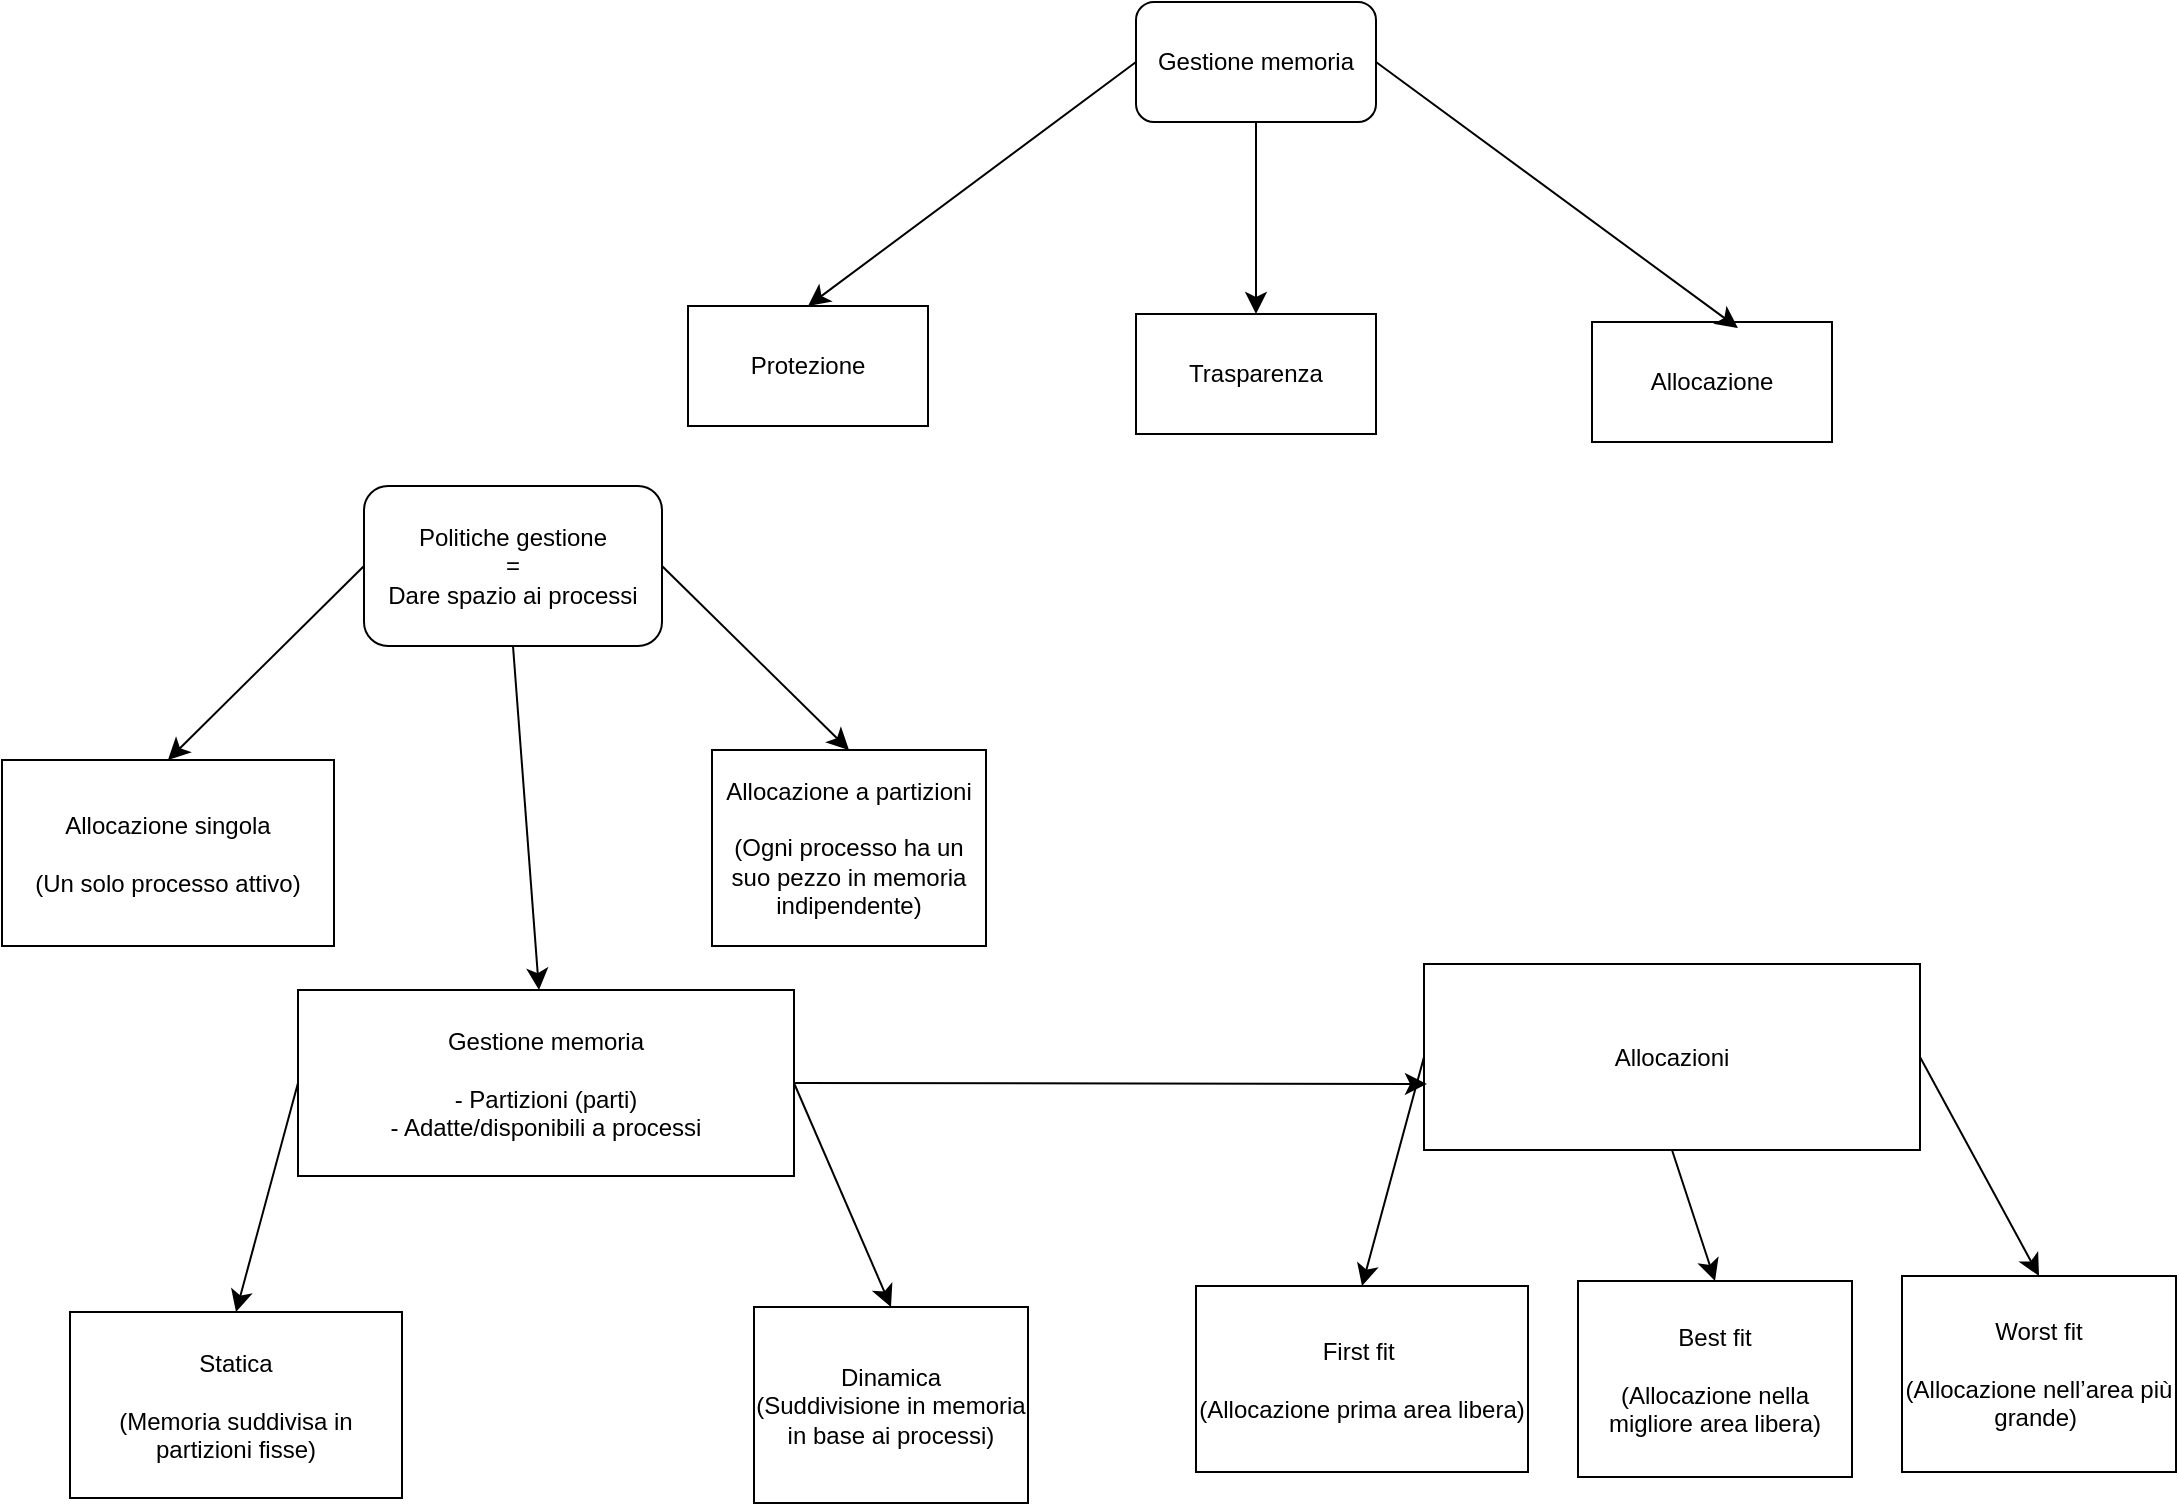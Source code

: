 <mxfile version="23.1.5" type="device" pages="4">
  <diagram name="Gestione memoria" id="WB4txIWI_5tVA_oEHt0l">
    <mxGraphModel dx="1564" dy="1313" grid="0" gridSize="10" guides="1" tooltips="1" connect="1" arrows="1" fold="1" page="0" pageScale="1" pageWidth="827" pageHeight="1169" math="0" shadow="0">
      <root>
        <mxCell id="0" />
        <mxCell id="1" parent="0" />
        <mxCell id="hqEBrJj6SvVDZ8Znejsx-5" style="edgeStyle=none;curved=1;rounded=0;orthogonalLoop=1;jettySize=auto;html=1;exitX=0.5;exitY=1;exitDx=0;exitDy=0;fontSize=12;startSize=8;endSize=8;" edge="1" parent="1" source="hqEBrJj6SvVDZ8Znejsx-1" target="hqEBrJj6SvVDZ8Znejsx-4">
          <mxGeometry relative="1" as="geometry" />
        </mxCell>
        <mxCell id="hqEBrJj6SvVDZ8Znejsx-6" style="edgeStyle=none;curved=1;rounded=0;orthogonalLoop=1;jettySize=auto;html=1;exitX=0;exitY=0.5;exitDx=0;exitDy=0;entryX=0.5;entryY=0;entryDx=0;entryDy=0;fontSize=12;startSize=8;endSize=8;" edge="1" parent="1" source="hqEBrJj6SvVDZ8Znejsx-1" target="hqEBrJj6SvVDZ8Znejsx-2">
          <mxGeometry relative="1" as="geometry" />
        </mxCell>
        <mxCell id="hqEBrJj6SvVDZ8Znejsx-1" value="Gestione memoria" style="rounded=1;whiteSpace=wrap;html=1;" vertex="1" parent="1">
          <mxGeometry x="519" y="-202" width="120" height="60" as="geometry" />
        </mxCell>
        <mxCell id="hqEBrJj6SvVDZ8Znejsx-2" value="Protezione" style="rounded=0;whiteSpace=wrap;html=1;" vertex="1" parent="1">
          <mxGeometry x="295" y="-50" width="120" height="60" as="geometry" />
        </mxCell>
        <mxCell id="hqEBrJj6SvVDZ8Znejsx-3" value="Allocazione" style="rounded=0;whiteSpace=wrap;html=1;" vertex="1" parent="1">
          <mxGeometry x="747" y="-42" width="120" height="60" as="geometry" />
        </mxCell>
        <mxCell id="hqEBrJj6SvVDZ8Znejsx-4" value="Trasparenza" style="rounded=0;whiteSpace=wrap;html=1;" vertex="1" parent="1">
          <mxGeometry x="519" y="-46" width="120" height="60" as="geometry" />
        </mxCell>
        <mxCell id="hqEBrJj6SvVDZ8Znejsx-7" style="edgeStyle=none;curved=1;rounded=0;orthogonalLoop=1;jettySize=auto;html=1;exitX=1;exitY=0.5;exitDx=0;exitDy=0;entryX=0.608;entryY=0.05;entryDx=0;entryDy=0;entryPerimeter=0;fontSize=12;startSize=8;endSize=8;" edge="1" parent="1" source="hqEBrJj6SvVDZ8Znejsx-1" target="hqEBrJj6SvVDZ8Znejsx-3">
          <mxGeometry relative="1" as="geometry" />
        </mxCell>
        <mxCell id="hqEBrJj6SvVDZ8Znejsx-15" style="edgeStyle=none;curved=1;rounded=0;orthogonalLoop=1;jettySize=auto;html=1;exitX=0;exitY=0.5;exitDx=0;exitDy=0;entryX=0.5;entryY=0;entryDx=0;entryDy=0;fontSize=12;startSize=8;endSize=8;" edge="1" parent="1" source="hqEBrJj6SvVDZ8Znejsx-9" target="hqEBrJj6SvVDZ8Znejsx-10">
          <mxGeometry relative="1" as="geometry" />
        </mxCell>
        <mxCell id="hqEBrJj6SvVDZ8Znejsx-17" style="edgeStyle=none;curved=1;rounded=0;orthogonalLoop=1;jettySize=auto;html=1;exitX=1;exitY=0.5;exitDx=0;exitDy=0;entryX=0.5;entryY=0;entryDx=0;entryDy=0;fontSize=12;startSize=8;endSize=8;" edge="1" parent="1" source="hqEBrJj6SvVDZ8Znejsx-9" target="hqEBrJj6SvVDZ8Znejsx-12">
          <mxGeometry relative="1" as="geometry" />
        </mxCell>
        <mxCell id="hqEBrJj6SvVDZ8Znejsx-34" style="edgeStyle=none;curved=1;rounded=0;orthogonalLoop=1;jettySize=auto;html=1;exitX=0.5;exitY=1;exitDx=0;exitDy=0;fontSize=12;startSize=8;endSize=8;" edge="1" parent="1" source="hqEBrJj6SvVDZ8Znejsx-9" target="hqEBrJj6SvVDZ8Znejsx-19">
          <mxGeometry relative="1" as="geometry" />
        </mxCell>
        <mxCell id="hqEBrJj6SvVDZ8Znejsx-9" value="Politiche gestione&lt;br&gt;=&lt;br&gt;Dare spazio ai processi" style="rounded=1;whiteSpace=wrap;html=1;" vertex="1" parent="1">
          <mxGeometry x="133" y="40" width="149" height="80" as="geometry" />
        </mxCell>
        <mxCell id="hqEBrJj6SvVDZ8Znejsx-10" value="Allocazione singola&lt;br&gt;&lt;br&gt;(Un solo processo attivo)" style="rounded=0;whiteSpace=wrap;html=1;" vertex="1" parent="1">
          <mxGeometry x="-48" y="177" width="166" height="93" as="geometry" />
        </mxCell>
        <mxCell id="hqEBrJj6SvVDZ8Znejsx-12" value="Allocazione a partizioni&lt;br&gt;&lt;br&gt;(Ogni processo ha un suo pezzo in memoria indipendente)" style="rounded=0;whiteSpace=wrap;html=1;" vertex="1" parent="1">
          <mxGeometry x="307" y="172" width="137" height="98" as="geometry" />
        </mxCell>
        <mxCell id="hqEBrJj6SvVDZ8Znejsx-22" style="edgeStyle=none;curved=1;rounded=0;orthogonalLoop=1;jettySize=auto;html=1;exitX=0;exitY=0.5;exitDx=0;exitDy=0;entryX=0.5;entryY=0;entryDx=0;entryDy=0;fontSize=12;startSize=8;endSize=8;" edge="1" parent="1" source="hqEBrJj6SvVDZ8Znejsx-19" target="hqEBrJj6SvVDZ8Znejsx-20">
          <mxGeometry relative="1" as="geometry" />
        </mxCell>
        <mxCell id="hqEBrJj6SvVDZ8Znejsx-23" style="edgeStyle=none;curved=1;rounded=0;orthogonalLoop=1;jettySize=auto;html=1;exitX=1;exitY=0.5;exitDx=0;exitDy=0;entryX=0.5;entryY=0;entryDx=0;entryDy=0;fontSize=12;startSize=8;endSize=8;" edge="1" parent="1" source="hqEBrJj6SvVDZ8Znejsx-19" target="hqEBrJj6SvVDZ8Znejsx-21">
          <mxGeometry relative="1" as="geometry" />
        </mxCell>
        <mxCell id="hqEBrJj6SvVDZ8Znejsx-19" value="Gestione memoria&lt;br&gt;&lt;br&gt;- Partizioni (parti)&lt;br&gt;- Adatte/disponibili a processi" style="rounded=0;whiteSpace=wrap;html=1;" vertex="1" parent="1">
          <mxGeometry x="100" y="292" width="248" height="93" as="geometry" />
        </mxCell>
        <mxCell id="hqEBrJj6SvVDZ8Znejsx-20" value="Statica&lt;br&gt;&lt;br&gt;(Memoria suddivisa in partizioni fisse)" style="rounded=0;whiteSpace=wrap;html=1;" vertex="1" parent="1">
          <mxGeometry x="-14" y="453" width="166" height="93" as="geometry" />
        </mxCell>
        <mxCell id="hqEBrJj6SvVDZ8Znejsx-21" value="Dinamica&lt;br&gt;(Suddivisione in memoria in base ai processi)" style="rounded=0;whiteSpace=wrap;html=1;" vertex="1" parent="1">
          <mxGeometry x="328" y="450.5" width="137" height="98" as="geometry" />
        </mxCell>
        <mxCell id="hqEBrJj6SvVDZ8Znejsx-30" style="edgeStyle=none;curved=1;rounded=0;orthogonalLoop=1;jettySize=auto;html=1;exitX=0;exitY=0.5;exitDx=0;exitDy=0;entryX=0.5;entryY=0;entryDx=0;entryDy=0;fontSize=12;startSize=8;endSize=8;" edge="1" parent="1" source="hqEBrJj6SvVDZ8Znejsx-26" target="hqEBrJj6SvVDZ8Znejsx-27">
          <mxGeometry relative="1" as="geometry" />
        </mxCell>
        <mxCell id="hqEBrJj6SvVDZ8Znejsx-31" style="edgeStyle=none;curved=1;rounded=0;orthogonalLoop=1;jettySize=auto;html=1;exitX=0.5;exitY=1;exitDx=0;exitDy=0;entryX=0.5;entryY=0;entryDx=0;entryDy=0;fontSize=12;startSize=8;endSize=8;" edge="1" parent="1" source="hqEBrJj6SvVDZ8Znejsx-26" target="hqEBrJj6SvVDZ8Znejsx-29">
          <mxGeometry relative="1" as="geometry" />
        </mxCell>
        <mxCell id="hqEBrJj6SvVDZ8Znejsx-32" style="edgeStyle=none;curved=1;rounded=0;orthogonalLoop=1;jettySize=auto;html=1;exitX=1;exitY=0.5;exitDx=0;exitDy=0;entryX=0.5;entryY=0;entryDx=0;entryDy=0;fontSize=12;startSize=8;endSize=8;" edge="1" parent="1" source="hqEBrJj6SvVDZ8Znejsx-26" target="hqEBrJj6SvVDZ8Znejsx-28">
          <mxGeometry relative="1" as="geometry" />
        </mxCell>
        <mxCell id="hqEBrJj6SvVDZ8Znejsx-26" value="Allocazioni" style="rounded=0;whiteSpace=wrap;html=1;" vertex="1" parent="1">
          <mxGeometry x="663" y="279" width="248" height="93" as="geometry" />
        </mxCell>
        <mxCell id="hqEBrJj6SvVDZ8Znejsx-27" value="First fit&amp;nbsp;&lt;br&gt;&lt;br&gt;(Allocazione prima area libera)" style="rounded=0;whiteSpace=wrap;html=1;" vertex="1" parent="1">
          <mxGeometry x="549" y="440" width="166" height="93" as="geometry" />
        </mxCell>
        <mxCell id="hqEBrJj6SvVDZ8Znejsx-28" value="Worst fit&lt;br&gt;&lt;br&gt;(Allocazione nell’area più grande)&amp;nbsp;" style="rounded=0;whiteSpace=wrap;html=1;" vertex="1" parent="1">
          <mxGeometry x="902" y="435" width="137" height="98" as="geometry" />
        </mxCell>
        <mxCell id="hqEBrJj6SvVDZ8Znejsx-29" value="Best fit&lt;br&gt;&lt;br&gt;(Allocazione nella migliore area libera)" style="rounded=0;whiteSpace=wrap;html=1;" vertex="1" parent="1">
          <mxGeometry x="740" y="437.5" width="137" height="98" as="geometry" />
        </mxCell>
        <mxCell id="hqEBrJj6SvVDZ8Znejsx-33" style="edgeStyle=none;curved=1;rounded=0;orthogonalLoop=1;jettySize=auto;html=1;exitX=1;exitY=0.5;exitDx=0;exitDy=0;entryX=0.006;entryY=0.645;entryDx=0;entryDy=0;entryPerimeter=0;fontSize=12;startSize=8;endSize=8;" edge="1" parent="1" source="hqEBrJj6SvVDZ8Znejsx-19" target="hqEBrJj6SvVDZ8Znejsx-26">
          <mxGeometry relative="1" as="geometry" />
        </mxCell>
      </root>
    </mxGraphModel>
  </diagram>
  <diagram id="rCyhMccL7VqaXQ1r_68B" name="CPU">
    <mxGraphModel dx="1123" dy="967" grid="0" gridSize="10" guides="1" tooltips="1" connect="1" arrows="1" fold="1" page="0" pageScale="1" pageWidth="827" pageHeight="1169" math="0" shadow="0">
      <root>
        <mxCell id="0" />
        <mxCell id="1" parent="0" />
        <mxCell id="pmaDduMfLUgnfYESlEfu-4" style="edgeStyle=none;curved=1;rounded=0;orthogonalLoop=1;jettySize=auto;html=1;exitX=0.5;exitY=1;exitDx=0;exitDy=0;fontSize=12;startSize=8;endSize=8;" edge="1" parent="1" source="pmaDduMfLUgnfYESlEfu-1" target="pmaDduMfLUgnfYESlEfu-2">
          <mxGeometry relative="1" as="geometry" />
        </mxCell>
        <mxCell id="pmaDduMfLUgnfYESlEfu-1" value="CPU (Processore)&lt;br&gt;Central Processing Unit" style="rounded=1;whiteSpace=wrap;html=1;" vertex="1" parent="1">
          <mxGeometry x="93" y="-5" width="201" height="61" as="geometry" />
        </mxCell>
        <mxCell id="pmaDduMfLUgnfYESlEfu-2" value="Elabora istruzioni (aritmetico-logiche) da 1 ad 8 bit" style="rounded=0;whiteSpace=wrap;html=1;" vertex="1" parent="1">
          <mxGeometry x="136" y="98" width="120" height="60" as="geometry" />
        </mxCell>
        <mxCell id="pmaDduMfLUgnfYESlEfu-8" style="edgeStyle=none;curved=1;rounded=0;orthogonalLoop=1;jettySize=auto;html=1;exitX=0.5;exitY=1;exitDx=0;exitDy=0;entryX=0.5;entryY=0;entryDx=0;entryDy=0;fontSize=12;startSize=8;endSize=8;" edge="1" parent="1" source="pmaDduMfLUgnfYESlEfu-3" target="pmaDduMfLUgnfYESlEfu-7">
          <mxGeometry relative="1" as="geometry" />
        </mxCell>
        <mxCell id="pmaDduMfLUgnfYESlEfu-11" style="edgeStyle=none;curved=1;rounded=0;orthogonalLoop=1;jettySize=auto;html=1;exitX=1;exitY=0.5;exitDx=0;exitDy=0;entryX=0.5;entryY=0;entryDx=0;entryDy=0;fontSize=12;startSize=8;endSize=8;" edge="1" parent="1" source="pmaDduMfLUgnfYESlEfu-3" target="pmaDduMfLUgnfYESlEfu-10">
          <mxGeometry relative="1" as="geometry" />
        </mxCell>
        <mxCell id="pmaDduMfLUgnfYESlEfu-3" value="Registri &lt;br&gt;&lt;br&gt;(memorie più veloci della CPU)" style="rounded=0;whiteSpace=wrap;html=1;" vertex="1" parent="1">
          <mxGeometry x="134.75" y="186" width="126.5" height="68" as="geometry" />
        </mxCell>
        <mxCell id="pmaDduMfLUgnfYESlEfu-5" value="PC - Program Counter (Prossima istruzione)" style="rounded=0;whiteSpace=wrap;html=1;" vertex="1" parent="1">
          <mxGeometry x="-19" y="299" width="126.5" height="68" as="geometry" />
        </mxCell>
        <mxCell id="pmaDduMfLUgnfYESlEfu-7" value="IR - Instruction Register &lt;br&gt;(Istruzione attuale)" style="rounded=0;whiteSpace=wrap;html=1;" vertex="1" parent="1">
          <mxGeometry x="138" y="299" width="126.5" height="68" as="geometry" />
        </mxCell>
        <mxCell id="pmaDduMfLUgnfYESlEfu-9" style="edgeStyle=none;curved=1;rounded=0;orthogonalLoop=1;jettySize=auto;html=1;exitX=0;exitY=0.5;exitDx=0;exitDy=0;entryX=0.447;entryY=0.018;entryDx=0;entryDy=0;entryPerimeter=0;fontSize=12;startSize=8;endSize=8;" edge="1" parent="1" source="pmaDduMfLUgnfYESlEfu-3" target="pmaDduMfLUgnfYESlEfu-5">
          <mxGeometry relative="1" as="geometry" />
        </mxCell>
        <mxCell id="pmaDduMfLUgnfYESlEfu-10" value="MAR/MDR&lt;br&gt;(Celle/Indirizzo di memoria da leggere e scrivere)" style="rounded=0;whiteSpace=wrap;html=1;" vertex="1" parent="1">
          <mxGeometry x="305" y="299" width="126.5" height="68" as="geometry" />
        </mxCell>
        <mxCell id="pmaDduMfLUgnfYESlEfu-16" style="edgeStyle=none;curved=1;rounded=0;orthogonalLoop=1;jettySize=auto;html=1;exitX=0;exitY=0.5;exitDx=0;exitDy=0;entryX=0.5;entryY=0;entryDx=0;entryDy=0;fontSize=12;startSize=8;endSize=8;" edge="1" parent="1" source="pmaDduMfLUgnfYESlEfu-12" target="pmaDduMfLUgnfYESlEfu-13">
          <mxGeometry relative="1" as="geometry" />
        </mxCell>
        <mxCell id="pmaDduMfLUgnfYESlEfu-17" style="edgeStyle=none;curved=1;rounded=0;orthogonalLoop=1;jettySize=auto;html=1;exitX=0.5;exitY=1;exitDx=0;exitDy=0;fontSize=12;startSize=8;endSize=8;" edge="1" parent="1" source="pmaDduMfLUgnfYESlEfu-12" target="pmaDduMfLUgnfYESlEfu-14">
          <mxGeometry relative="1" as="geometry" />
        </mxCell>
        <mxCell id="pmaDduMfLUgnfYESlEfu-12" value="Ciclo CPU" style="rounded=1;whiteSpace=wrap;html=1;" vertex="1" parent="1">
          <mxGeometry x="138" y="393" width="120" height="60" as="geometry" />
        </mxCell>
        <mxCell id="pmaDduMfLUgnfYESlEfu-13" value="Fetch &lt;br&gt;(preleva da memoria principale)" style="rounded=0;whiteSpace=wrap;html=1;" vertex="1" parent="1">
          <mxGeometry x="-16" y="508" width="126.5" height="68" as="geometry" />
        </mxCell>
        <mxCell id="pmaDduMfLUgnfYESlEfu-14" value="Decode &lt;br&gt;(capisco l&#39;istruzione da IR)" style="rounded=0;whiteSpace=wrap;html=1;" vertex="1" parent="1">
          <mxGeometry x="140" y="505" width="142" height="68" as="geometry" />
        </mxCell>
        <mxCell id="pmaDduMfLUgnfYESlEfu-15" value="Execute&lt;br&gt;(Esegue l&#39;ìstruzione)" style="rounded=0;whiteSpace=wrap;html=1;" vertex="1" parent="1">
          <mxGeometry x="307" y="505" width="126.5" height="68" as="geometry" />
        </mxCell>
        <mxCell id="pmaDduMfLUgnfYESlEfu-18" style="edgeStyle=none;curved=1;rounded=0;orthogonalLoop=1;jettySize=auto;html=1;exitX=1;exitY=0.5;exitDx=0;exitDy=0;entryX=0.557;entryY=0.031;entryDx=0;entryDy=0;entryPerimeter=0;fontSize=12;startSize=8;endSize=8;" edge="1" parent="1" source="pmaDduMfLUgnfYESlEfu-12" target="pmaDduMfLUgnfYESlEfu-15">
          <mxGeometry relative="1" as="geometry" />
        </mxCell>
      </root>
    </mxGraphModel>
  </diagram>
  <diagram id="Y8vPOzdLAz3MY8daBD5N" name="HD">
    <mxGraphModel dx="723" dy="567" grid="0" gridSize="10" guides="1" tooltips="1" connect="1" arrows="1" fold="1" page="0" pageScale="1" pageWidth="827" pageHeight="1169" math="0" shadow="0">
      <root>
        <mxCell id="0" />
        <mxCell id="1" parent="0" />
        <mxCell id="TVKSgPIo0pptB34uepGk-8" style="edgeStyle=none;curved=1;rounded=0;orthogonalLoop=1;jettySize=auto;html=1;exitX=0.5;exitY=1;exitDx=0;exitDy=0;entryX=0.5;entryY=0;entryDx=0;entryDy=0;fontSize=12;startSize=8;endSize=8;" edge="1" parent="1" source="CT_mzmrtPjfpT5za5lU3-2" target="TVKSgPIo0pptB34uepGk-1">
          <mxGeometry relative="1" as="geometry" />
        </mxCell>
        <mxCell id="CT_mzmrtPjfpT5za5lU3-2" value="Hard Disk&lt;br&gt;&lt;br&gt;(Memorizzazione permanente delle informazioni - I/O)" style="rounded=1;whiteSpace=wrap;html=1;" vertex="1" parent="1">
          <mxGeometry x="312" y="183" width="168" height="82" as="geometry" />
        </mxCell>
        <mxCell id="TVKSgPIo0pptB34uepGk-1" value="&lt;div&gt;Funzioni:&lt;br&gt;&lt;br&gt;- Pilotare la rotazione dei dischi&lt;/div&gt;&lt;div&gt;- Gestire lo spostamento delle testine di lettura/scrittura&lt;/div&gt;&lt;div&gt;- Inviare/ricevere le informazioni alla memoria e al processore principale&lt;/div&gt;" style="rounded=0;whiteSpace=wrap;html=1;" vertex="1" parent="1">
          <mxGeometry x="284" y="337" width="224" height="150" as="geometry" />
        </mxCell>
        <mxCell id="TVKSgPIo0pptB34uepGk-3" value="&lt;div&gt;Composto:&lt;br&gt;&lt;br&gt;- Tracce = Parti di memoria&lt;br&gt;- Settori = Piste circolari dove trovare i singoli pezzi di informazione&lt;/div&gt;" style="rounded=0;whiteSpace=wrap;html=1;" vertex="1" parent="1">
          <mxGeometry x="12" y="332" width="224" height="150" as="geometry" />
        </mxCell>
        <mxCell id="TVKSgPIo0pptB34uepGk-4" style="edgeStyle=none;curved=1;rounded=0;orthogonalLoop=1;jettySize=auto;html=1;exitX=0;exitY=0.5;exitDx=0;exitDy=0;entryX=0.485;entryY=0.011;entryDx=0;entryDy=0;entryPerimeter=0;fontSize=12;startSize=8;endSize=8;" edge="1" parent="1" source="CT_mzmrtPjfpT5za5lU3-2" target="TVKSgPIo0pptB34uepGk-3">
          <mxGeometry relative="1" as="geometry" />
        </mxCell>
        <mxCell id="TVKSgPIo0pptB34uepGk-6" value="&lt;div&gt;Parametri:&lt;br&gt;&lt;br&gt;- Velocità di accesso (seek = testine)&lt;br&gt;- Capacità di memorizzazione&lt;br&gt;- Latenza (tempo di rotazione)&lt;br&gt;- Trasferimento (tempo di spostamento blocchi)&lt;/div&gt;" style="rounded=0;whiteSpace=wrap;html=1;" vertex="1" parent="1">
          <mxGeometry x="542" y="340" width="224" height="150" as="geometry" />
        </mxCell>
        <mxCell id="TVKSgPIo0pptB34uepGk-9" style="edgeStyle=none;curved=1;rounded=0;orthogonalLoop=1;jettySize=auto;html=1;exitX=1;exitY=0.5;exitDx=0;exitDy=0;entryX=0.392;entryY=-0.003;entryDx=0;entryDy=0;entryPerimeter=0;fontSize=12;startSize=8;endSize=8;" edge="1" parent="1" source="CT_mzmrtPjfpT5za5lU3-2" target="TVKSgPIo0pptB34uepGk-6">
          <mxGeometry relative="1" as="geometry" />
        </mxCell>
        <mxCell id="TVKSgPIo0pptB34uepGk-18" style="edgeStyle=none;curved=1;rounded=0;orthogonalLoop=1;jettySize=auto;html=1;exitX=0.75;exitY=1;exitDx=0;exitDy=0;fontSize=12;startSize=8;endSize=8;" edge="1" parent="1" source="TVKSgPIo0pptB34uepGk-10" target="TVKSgPIo0pptB34uepGk-13">
          <mxGeometry relative="1" as="geometry" />
        </mxCell>
        <mxCell id="TVKSgPIo0pptB34uepGk-19" style="edgeStyle=none;curved=1;rounded=0;orthogonalLoop=1;jettySize=auto;html=1;exitX=1;exitY=0.5;exitDx=0;exitDy=0;fontSize=12;startSize=8;endSize=8;" edge="1" parent="1" source="TVKSgPIo0pptB34uepGk-10" target="TVKSgPIo0pptB34uepGk-14">
          <mxGeometry relative="1" as="geometry" />
        </mxCell>
        <mxCell id="TVKSgPIo0pptB34uepGk-10" value="Schedulazione" style="rounded=0;whiteSpace=wrap;html=1;" vertex="1" parent="1">
          <mxGeometry x="442" y="534" width="120" height="60" as="geometry" />
        </mxCell>
        <mxCell id="TVKSgPIo0pptB34uepGk-11" value="FCFS (First Come First Served)" style="rounded=0;whiteSpace=wrap;html=1;" vertex="1" parent="1">
          <mxGeometry x="211" y="635" width="120" height="60" as="geometry" />
        </mxCell>
        <mxCell id="TVKSgPIo0pptB34uepGk-12" value="SSTF (Shortest Seek Time First)" style="rounded=0;whiteSpace=wrap;html=1;" vertex="1" parent="1">
          <mxGeometry x="374" y="635" width="120" height="60" as="geometry" />
        </mxCell>
        <mxCell id="TVKSgPIo0pptB34uepGk-13" value="SCAN (Spostamento testine ad ascensore = gerarchico)" style="rounded=0;whiteSpace=wrap;html=1;" vertex="1" parent="1">
          <mxGeometry x="544" y="633" width="120" height="60" as="geometry" />
        </mxCell>
        <mxCell id="TVKSgPIo0pptB34uepGk-14" value="C- SCAN (SCAN Circolare)" style="rounded=0;whiteSpace=wrap;html=1;" vertex="1" parent="1">
          <mxGeometry x="722" y="635" width="120" height="60" as="geometry" />
        </mxCell>
        <mxCell id="TVKSgPIo0pptB34uepGk-16" style="edgeStyle=none;curved=1;rounded=0;orthogonalLoop=1;jettySize=auto;html=1;exitX=0;exitY=0.5;exitDx=0;exitDy=0;entryX=0.548;entryY=-0.005;entryDx=0;entryDy=0;entryPerimeter=0;fontSize=12;startSize=8;endSize=8;" edge="1" parent="1" source="TVKSgPIo0pptB34uepGk-10" target="TVKSgPIo0pptB34uepGk-11">
          <mxGeometry relative="1" as="geometry" />
        </mxCell>
        <mxCell id="TVKSgPIo0pptB34uepGk-17" style="edgeStyle=none;curved=1;rounded=0;orthogonalLoop=1;jettySize=auto;html=1;exitX=0.25;exitY=1;exitDx=0;exitDy=0;entryX=0.449;entryY=0.041;entryDx=0;entryDy=0;entryPerimeter=0;fontSize=12;startSize=8;endSize=8;" edge="1" parent="1" source="TVKSgPIo0pptB34uepGk-10" target="TVKSgPIo0pptB34uepGk-12">
          <mxGeometry relative="1" as="geometry" />
        </mxCell>
      </root>
    </mxGraphModel>
  </diagram>
  <diagram id="hqoXah_95gZxZOTbj18m" name="Processi">
    <mxGraphModel dx="599" dy="870" grid="0" gridSize="10" guides="1" tooltips="1" connect="1" arrows="1" fold="1" page="0" pageScale="1" pageWidth="827" pageHeight="1169" math="0" shadow="0">
      <root>
        <mxCell id="0" />
        <mxCell id="1" parent="0" />
        <mxCell id="7gMofFEZIqOuXWS91n-T-4" style="edgeStyle=none;curved=1;rounded=0;orthogonalLoop=1;jettySize=auto;html=1;exitX=0.5;exitY=1;exitDx=0;exitDy=0;fontSize=12;startSize=8;endSize=8;" edge="1" parent="1" source="7gMofFEZIqOuXWS91n-T-2" target="7gMofFEZIqOuXWS91n-T-3">
          <mxGeometry relative="1" as="geometry" />
        </mxCell>
        <mxCell id="7gMofFEZIqOuXWS91n-T-2" value="Processi = Programmi in esecuzione con gestione di risorse" style="rounded=1;whiteSpace=wrap;html=1;" vertex="1" parent="1">
          <mxGeometry x="193" y="-268" width="143" height="74" as="geometry" />
        </mxCell>
        <mxCell id="7gMofFEZIqOuXWS91n-T-6" style="edgeStyle=none;curved=1;rounded=0;orthogonalLoop=1;jettySize=auto;html=1;exitX=0;exitY=1;exitDx=0;exitDy=0;fontSize=12;startSize=8;endSize=8;" edge="1" parent="1" source="7gMofFEZIqOuXWS91n-T-3" target="7gMofFEZIqOuXWS91n-T-5">
          <mxGeometry relative="1" as="geometry" />
        </mxCell>
        <mxCell id="7gMofFEZIqOuXWS91n-T-3" value="Stati di processi:&lt;br&gt;&lt;br&gt;- Disponibile&lt;br&gt;- Pronto&lt;br&gt;- Attesa&lt;br&gt;- Esecuzione (Può essere interrotto e poi assegnato ad altre attività)&lt;br&gt;- Terminazione" style="rounded=1;whiteSpace=wrap;html=1;" vertex="1" parent="1">
          <mxGeometry x="169" y="-160" width="197" height="140" as="geometry" />
        </mxCell>
        <mxCell id="7gMofFEZIqOuXWS91n-T-5" value="Descrittore =&amp;nbsp;&lt;div&gt;Gestore della memoria&lt;br&gt;&lt;br&gt;• nome del lavoro, data e ora di accettazione, priorità, tempo CPU&lt;br&gt;• risorse statiche&lt;br&gt;• risorse dinamiche&lt;br&gt;• indicatore stato di esecuzione&lt;br&gt;&lt;br&gt;Process Control Block (PCB)&amp;nbsp;&amp;nbsp;&lt;br&gt;&lt;/div&gt;" style="rounded=0;whiteSpace=wrap;html=1;" vertex="1" parent="1">
          <mxGeometry x="32" y="21" width="194" height="184" as="geometry" />
        </mxCell>
        <mxCell id="7gMofFEZIqOuXWS91n-T-7" value="Schedulatore =&amp;nbsp;&lt;div&gt;Quali processi da portare in memoria&lt;br&gt;&lt;br&gt;• aggiornare le informazioni&lt;br/&gt;• selezionare quali lavori devono acquisire risorse per avanzare&lt;br/&gt;• generare processi assegnando le opportune risorse&amp;nbsp;&lt;br&gt;&lt;/div&gt;" style="rounded=0;whiteSpace=wrap;html=1;" vertex="1" parent="1">
          <mxGeometry x="261" y="39" width="194" height="142" as="geometry" />
        </mxCell>
        <mxCell id="7gMofFEZIqOuXWS91n-T-8" style="edgeStyle=none;curved=1;rounded=0;orthogonalLoop=1;jettySize=auto;html=1;exitX=1;exitY=1;exitDx=0;exitDy=0;entryX=0.552;entryY=0.019;entryDx=0;entryDy=0;entryPerimeter=0;fontSize=12;startSize=8;endSize=8;" edge="1" parent="1" source="7gMofFEZIqOuXWS91n-T-3" target="7gMofFEZIqOuXWS91n-T-7">
          <mxGeometry relative="1" as="geometry" />
        </mxCell>
        <mxCell id="7gMofFEZIqOuXWS91n-T-12" style="edgeStyle=none;curved=1;rounded=0;orthogonalLoop=1;jettySize=auto;html=1;exitX=0;exitY=0.5;exitDx=0;exitDy=0;entryX=0.5;entryY=0;entryDx=0;entryDy=0;fontSize=12;startSize=8;endSize=8;" edge="1" parent="1" source="7gMofFEZIqOuXWS91n-T-10" target="7gMofFEZIqOuXWS91n-T-11">
          <mxGeometry relative="1" as="geometry" />
        </mxCell>
        <mxCell id="7gMofFEZIqOuXWS91n-T-10" value="Schedulazione" style="rounded=0;whiteSpace=wrap;html=1;" vertex="1" parent="1">
          <mxGeometry x="190" y="219" width="120" height="60" as="geometry" />
        </mxCell>
        <mxCell id="7gMofFEZIqOuXWS91n-T-11" value="Non-preemptive (Senza precedenza)&lt;br&gt;&lt;br&gt;o&amp;nbsp;FIFO (First In First Out)&lt;br&gt;o Shortest job first (tempo più breve di esecuzione)&lt;br&gt;o Higher response ratio next (tempo più breve di risposta)&lt;br&gt;&lt;br&gt;Priorità = (tempo attesa + tempo esecuzione) / tempo esecuzione&lt;div&gt;&lt;br&gt;&lt;/div&gt;" style="rounded=0;whiteSpace=wrap;html=1;" vertex="1" parent="1">
          <mxGeometry x="40" y="311" width="229" height="166" as="geometry" />
        </mxCell>
        <mxCell id="7gMofFEZIqOuXWS91n-T-13" value="Preemptive (Con precedenza di ruoli e gerarchia)&lt;br&gt;&lt;br&gt;&lt;div&gt;o Round Robin (Allocazione equa)&lt;br&gt;&lt;/div&gt;" style="rounded=0;whiteSpace=wrap;html=1;" vertex="1" parent="1">
          <mxGeometry x="289" y="330" width="212" height="134" as="geometry" />
        </mxCell>
        <mxCell id="7gMofFEZIqOuXWS91n-T-14" style="edgeStyle=none;curved=1;rounded=0;orthogonalLoop=1;jettySize=auto;html=1;exitX=1;exitY=0.5;exitDx=0;exitDy=0;entryX=0.521;entryY=0.007;entryDx=0;entryDy=0;entryPerimeter=0;fontSize=12;startSize=8;endSize=8;" edge="1" parent="1" source="7gMofFEZIqOuXWS91n-T-10" target="7gMofFEZIqOuXWS91n-T-13">
          <mxGeometry relative="1" as="geometry" />
        </mxCell>
      </root>
    </mxGraphModel>
  </diagram>
</mxfile>
